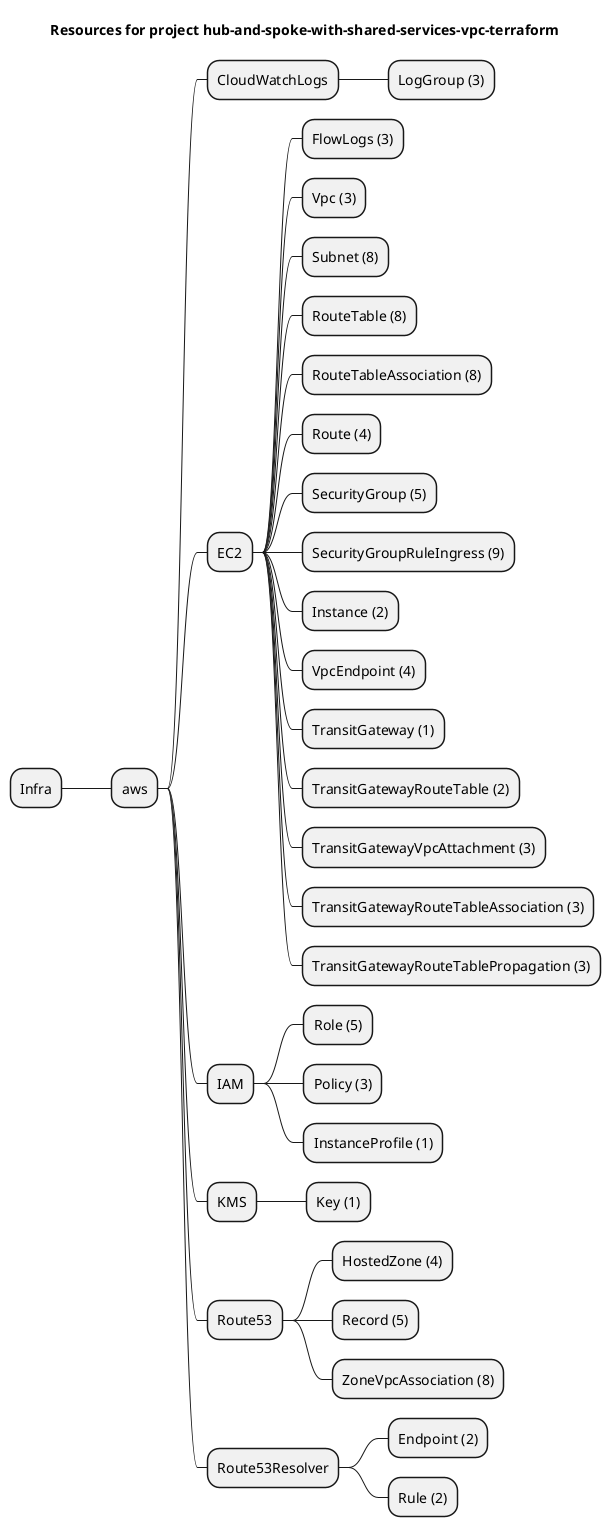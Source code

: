 @startmindmap
title Resources for project hub-and-spoke-with-shared-services-vpc-terraform
skinparam monochrome true
+ Infra
++ aws
+++ CloudWatchLogs
++++ LogGroup (3)
+++ EC2
++++ FlowLogs (3)
++++ Vpc (3)
++++ Subnet (8)
++++ RouteTable (8)
++++ RouteTableAssociation (8)
++++ Route (4)
++++ SecurityGroup (5)
++++ SecurityGroupRuleIngress (9)
++++ Instance (2)
++++ VpcEndpoint (4)
++++ TransitGateway (1)
++++ TransitGatewayRouteTable (2)
++++ TransitGatewayVpcAttachment (3)
++++ TransitGatewayRouteTableAssociation (3)
++++ TransitGatewayRouteTablePropagation (3)
+++ IAM
++++ Role (5)
++++ Policy (3)
++++ InstanceProfile (1)
+++ KMS
++++ Key (1)
+++ Route53
++++ HostedZone (4)
++++ Record (5)
++++ ZoneVpcAssociation (8)
+++ Route53Resolver
++++ Endpoint (2)
++++ Rule (2)
@endmindmap